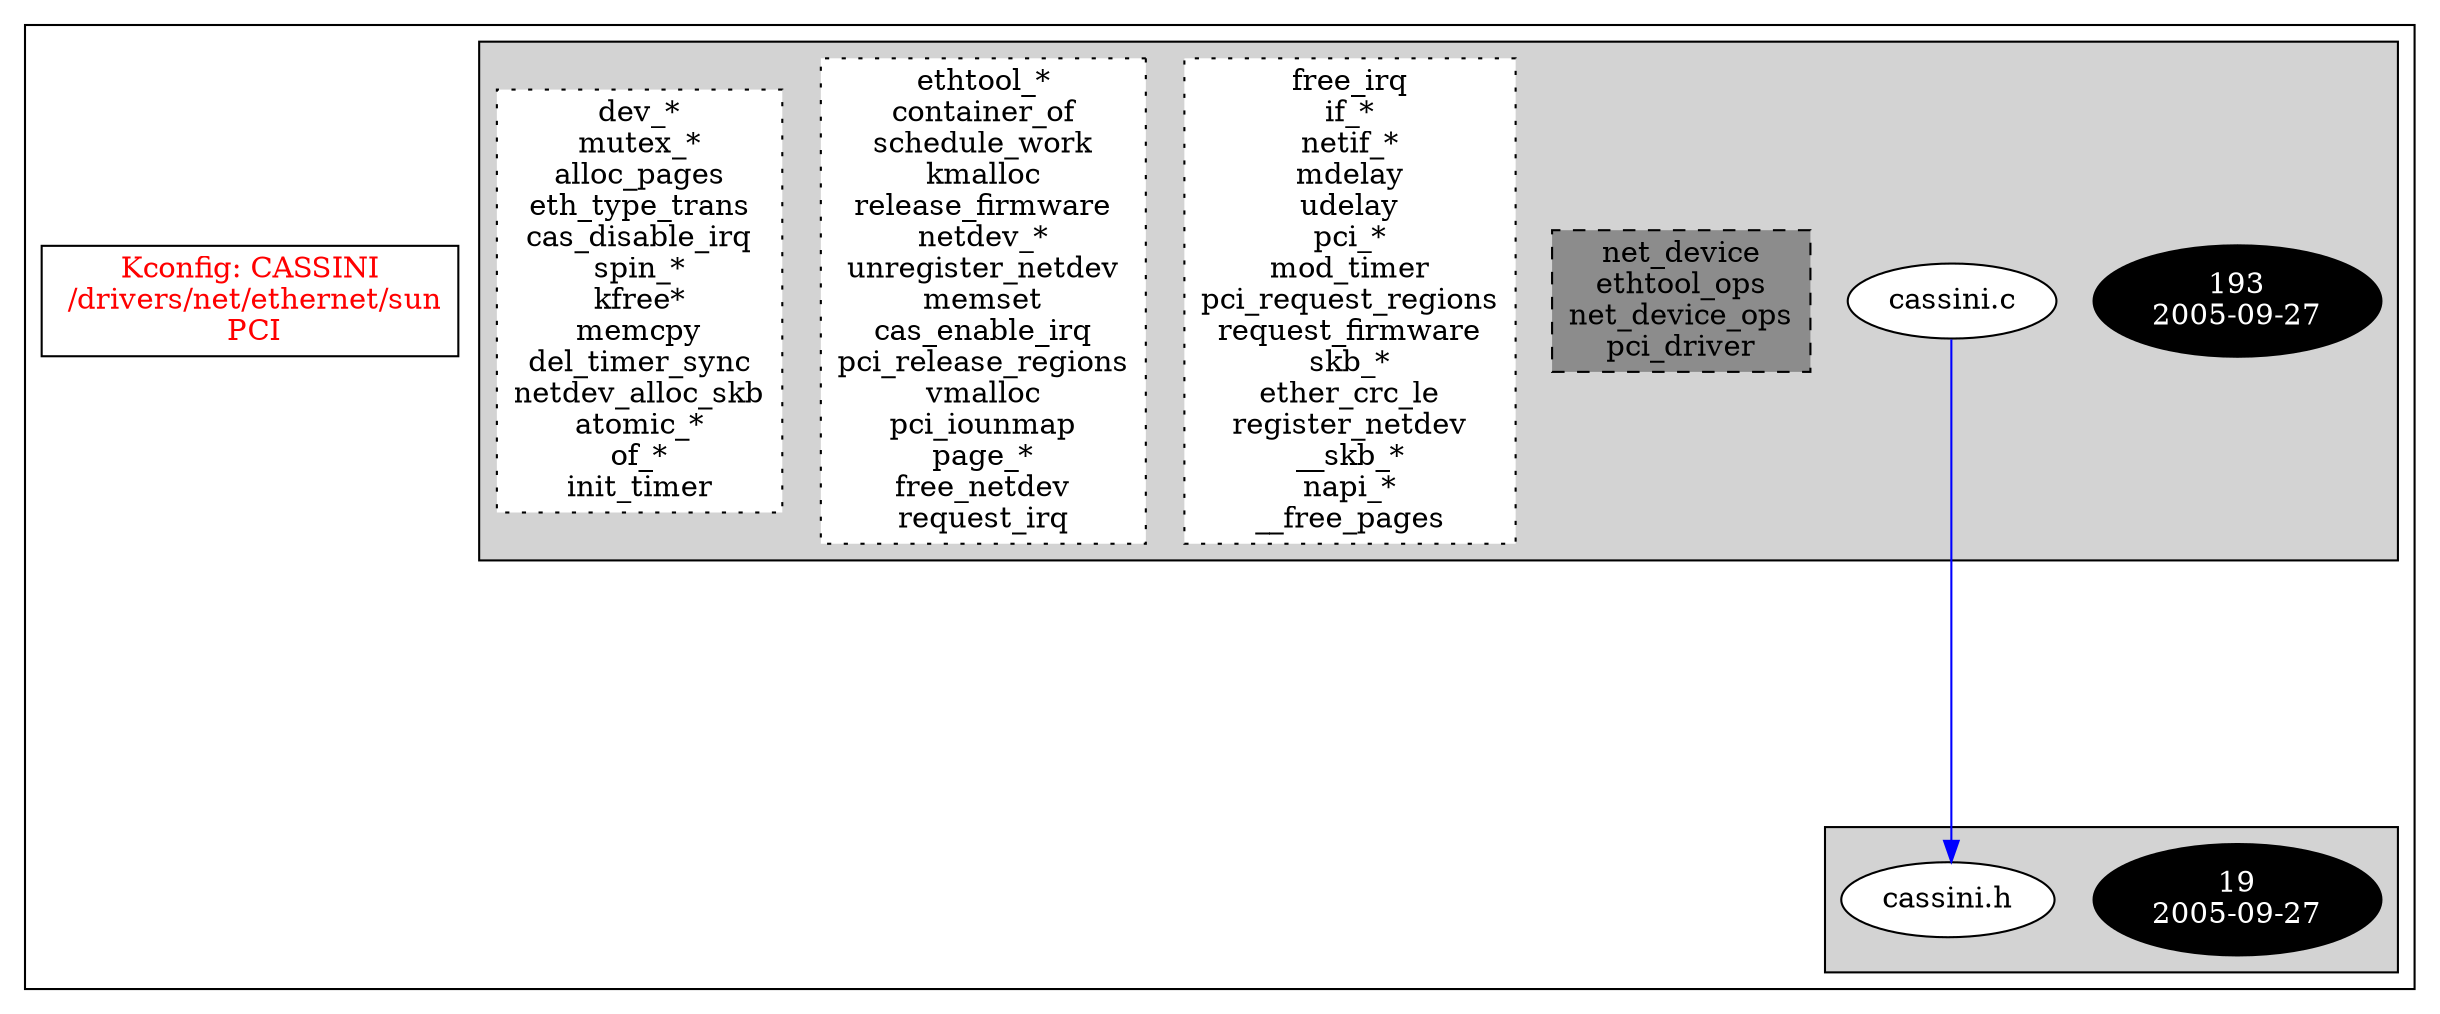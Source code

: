 digraph Driver {
	ranksep=2;
	splines=ortho;
	//Symbol: CASSINI
	subgraph "cluster_CASSINI"{
		subgraph "cluster_cassini.h" {
			style=filled
			"commit_cassini.h" [style=filled, fillcolor=black, fontcolor=white, label="19\n2005-09-27"];
			"cassini.h" [style=filled, fillcolor=white, fontcolor=black, label="cassini.h\n"];
		}
		subgraph "cluster_cassini.c" {
			style=filled
			"commit_cassini.c" [style=filled, fillcolor=black, fontcolor=white, label="193\n2005-09-27"];
			"cassini.c" [style=filled, fillcolor=white, fontcolor=black, label="cassini.c\n"];
			"structs-cassini.c" [style="filled,dashed" shape=box, fillcolor=grey55, fontcolor=black, label="net_device\nethtool_ops\nnet_device_ops\npci_driver\n"];
			"funccall3-cassini.c" [style="filled,dotted" shape=box, fillcolor=white, fontcolor=black, label="free_irq\nif_*\nnetif_*\nmdelay\nudelay\npci_*\nmod_timer\npci_request_regions\nrequest_firmware\nskb_*\nether_crc_le\nregister_netdev\n__skb_*\nnapi_*\n__free_pages\n"];
			"funccall2-cassini.c" [style="filled,dotted" shape=box, fillcolor=white, fontcolor=black, label="ethtool_*\ncontainer_of\nschedule_work\nkmalloc\nrelease_firmware\nnetdev_*\nunregister_netdev\nmemset\ncas_enable_irq\npci_release_regions\nvmalloc\npci_iounmap\npage_*\nfree_netdev\nrequest_irq\n"];
			"funccall1-cassini.c" [style="filled,dotted" shape=box, fillcolor=white, fontcolor=black, label="dev_*\nmutex_*\nalloc_pages\neth_type_trans\ncas_disable_irq\nspin_*\nkfree*\nmemcpy\ndel_timer_sync\nnetdev_alloc_skb\natomic_*\nof_*\ninit_timer\n"];
		}
		"K:CASSINI" [label="Kconfig: CASSINI\n /drivers/net/ethernet/sun\n  PCI ", shape=box, fontcolor=red];
	}
"cassini.c" -> "cassini.h"[color=blue];
}
